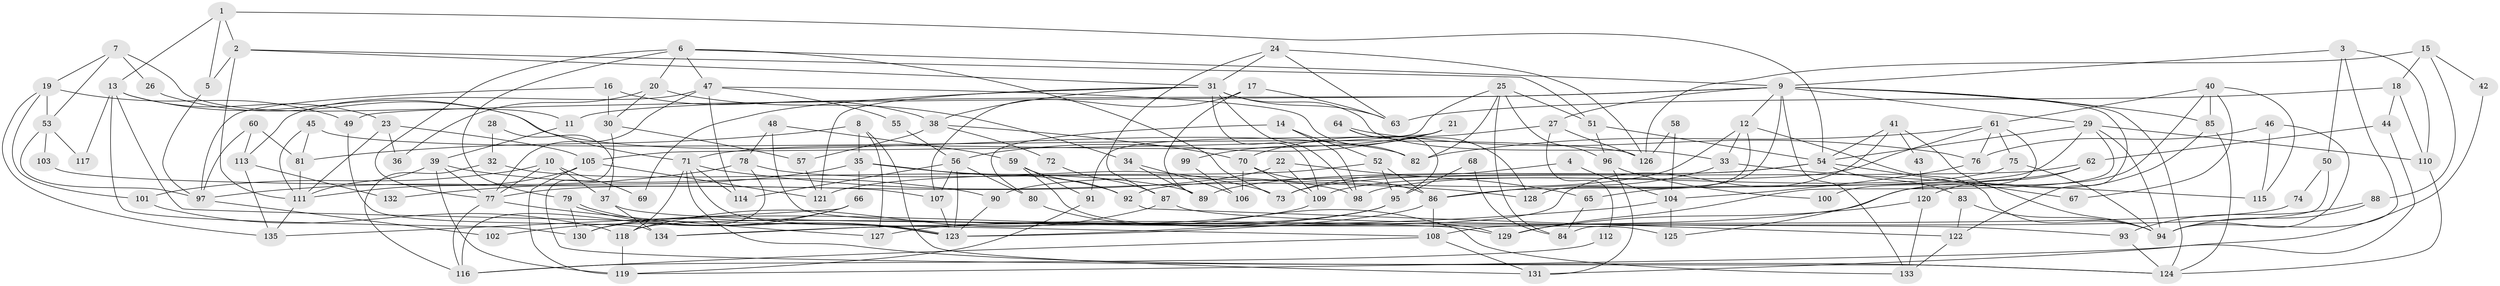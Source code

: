 // Generated by graph-tools (version 1.1) at 2025/14/03/09/25 04:14:54]
// undirected, 135 vertices, 270 edges
graph export_dot {
graph [start="1"]
  node [color=gray90,style=filled];
  1;
  2;
  3;
  4;
  5;
  6;
  7;
  8;
  9;
  10;
  11;
  12;
  13;
  14;
  15;
  16;
  17;
  18;
  19;
  20;
  21;
  22;
  23;
  24;
  25;
  26;
  27;
  28;
  29;
  30;
  31;
  32;
  33;
  34;
  35;
  36;
  37;
  38;
  39;
  40;
  41;
  42;
  43;
  44;
  45;
  46;
  47;
  48;
  49;
  50;
  51;
  52;
  53;
  54;
  55;
  56;
  57;
  58;
  59;
  60;
  61;
  62;
  63;
  64;
  65;
  66;
  67;
  68;
  69;
  70;
  71;
  72;
  73;
  74;
  75;
  76;
  77;
  78;
  79;
  80;
  81;
  82;
  83;
  84;
  85;
  86;
  87;
  88;
  89;
  90;
  91;
  92;
  93;
  94;
  95;
  96;
  97;
  98;
  99;
  100;
  101;
  102;
  103;
  104;
  105;
  106;
  107;
  108;
  109;
  110;
  111;
  112;
  113;
  114;
  115;
  116;
  117;
  118;
  119;
  120;
  121;
  122;
  123;
  124;
  125;
  126;
  127;
  128;
  129;
  130;
  131;
  132;
  133;
  134;
  135;
  1 -- 5;
  1 -- 54;
  1 -- 2;
  1 -- 13;
  2 -- 111;
  2 -- 5;
  2 -- 31;
  2 -- 51;
  3 -- 94;
  3 -- 9;
  3 -- 50;
  3 -- 110;
  4 -- 104;
  4 -- 73;
  5 -- 97;
  6 -- 79;
  6 -- 9;
  6 -- 20;
  6 -- 47;
  6 -- 73;
  6 -- 77;
  7 -- 11;
  7 -- 19;
  7 -- 26;
  7 -- 53;
  8 -- 81;
  8 -- 35;
  8 -- 127;
  8 -- 131;
  9 -- 124;
  9 -- 29;
  9 -- 11;
  9 -- 12;
  9 -- 27;
  9 -- 49;
  9 -- 85;
  9 -- 122;
  9 -- 128;
  9 -- 133;
  10 -- 77;
  10 -- 37;
  10 -- 69;
  10 -- 101;
  11 -- 39;
  12 -- 128;
  12 -- 33;
  12 -- 90;
  12 -- 94;
  13 -- 108;
  13 -- 23;
  13 -- 82;
  13 -- 117;
  13 -- 130;
  14 -- 80;
  14 -- 52;
  14 -- 98;
  15 -- 18;
  15 -- 126;
  15 -- 42;
  15 -- 88;
  16 -- 30;
  16 -- 97;
  16 -- 38;
  17 -- 107;
  17 -- 63;
  17 -- 89;
  18 -- 110;
  18 -- 63;
  18 -- 44;
  19 -- 101;
  19 -- 49;
  19 -- 53;
  19 -- 135;
  20 -- 30;
  20 -- 34;
  20 -- 36;
  21 -- 91;
  21 -- 71;
  21 -- 56;
  21 -- 99;
  22 -- 77;
  22 -- 109;
  22 -- 65;
  23 -- 111;
  23 -- 36;
  23 -- 105;
  24 -- 87;
  24 -- 31;
  24 -- 63;
  24 -- 126;
  25 -- 96;
  25 -- 82;
  25 -- 51;
  25 -- 84;
  25 -- 105;
  26 -- 71;
  27 -- 70;
  27 -- 112;
  27 -- 126;
  28 -- 37;
  28 -- 32;
  29 -- 86;
  29 -- 110;
  29 -- 54;
  29 -- 94;
  29 -- 129;
  30 -- 57;
  30 -- 124;
  31 -- 109;
  31 -- 33;
  31 -- 38;
  31 -- 63;
  31 -- 69;
  31 -- 98;
  31 -- 121;
  32 -- 116;
  32 -- 89;
  33 -- 86;
  33 -- 115;
  34 -- 89;
  34 -- 106;
  35 -- 73;
  35 -- 66;
  35 -- 92;
  35 -- 132;
  37 -- 129;
  37 -- 134;
  38 -- 57;
  38 -- 70;
  38 -- 72;
  39 -- 90;
  39 -- 77;
  39 -- 111;
  39 -- 119;
  40 -- 85;
  40 -- 61;
  40 -- 67;
  40 -- 100;
  40 -- 115;
  41 -- 94;
  41 -- 54;
  41 -- 43;
  41 -- 118;
  42 -- 119;
  43 -- 120;
  44 -- 131;
  44 -- 62;
  45 -- 126;
  45 -- 111;
  45 -- 81;
  46 -- 115;
  46 -- 94;
  46 -- 76;
  47 -- 82;
  47 -- 55;
  47 -- 77;
  47 -- 113;
  47 -- 114;
  48 -- 78;
  48 -- 59;
  48 -- 125;
  49 -- 134;
  50 -- 84;
  50 -- 74;
  51 -- 54;
  51 -- 96;
  52 -- 86;
  52 -- 121;
  52 -- 95;
  53 -- 97;
  53 -- 103;
  53 -- 117;
  54 -- 67;
  54 -- 73;
  54 -- 83;
  54 -- 89;
  55 -- 56;
  56 -- 123;
  56 -- 80;
  56 -- 107;
  56 -- 114;
  57 -- 121;
  58 -- 126;
  58 -- 104;
  59 -- 92;
  59 -- 129;
  59 -- 91;
  60 -- 113;
  60 -- 81;
  60 -- 97;
  61 -- 75;
  61 -- 76;
  61 -- 82;
  61 -- 109;
  61 -- 125;
  62 -- 92;
  62 -- 65;
  62 -- 120;
  64 -- 95;
  64 -- 128;
  64 -- 76;
  65 -- 84;
  66 -- 130;
  66 -- 135;
  66 -- 102;
  68 -- 95;
  68 -- 84;
  70 -- 86;
  70 -- 106;
  70 -- 109;
  71 -- 118;
  71 -- 114;
  71 -- 123;
  71 -- 124;
  71 -- 128;
  72 -- 87;
  74 -- 108;
  75 -- 94;
  75 -- 98;
  76 -- 104;
  77 -- 116;
  77 -- 127;
  78 -- 97;
  78 -- 98;
  78 -- 116;
  79 -- 130;
  79 -- 123;
  79 -- 123;
  80 -- 133;
  81 -- 111;
  83 -- 94;
  83 -- 122;
  85 -- 127;
  85 -- 124;
  86 -- 123;
  86 -- 108;
  87 -- 93;
  87 -- 118;
  88 -- 94;
  88 -- 93;
  90 -- 123;
  91 -- 119;
  92 -- 122;
  93 -- 124;
  95 -- 123;
  95 -- 130;
  96 -- 131;
  96 -- 100;
  97 -- 102;
  99 -- 106;
  101 -- 118;
  103 -- 107;
  104 -- 125;
  104 -- 134;
  105 -- 111;
  105 -- 119;
  105 -- 121;
  107 -- 123;
  108 -- 116;
  108 -- 131;
  109 -- 134;
  110 -- 124;
  111 -- 135;
  112 -- 116;
  113 -- 135;
  113 -- 132;
  118 -- 119;
  120 -- 133;
  120 -- 129;
  122 -- 133;
}
